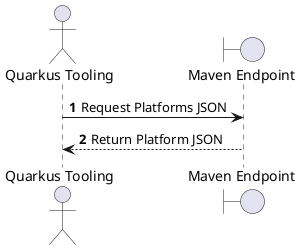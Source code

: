 @startuml
'https://plantuml.com/sequence-diagram

autonumber

actor "Quarkus Tooling" as qtu
boundary "Maven Endpoint" as maven

qtu -> maven: Request Platforms JSON
maven --> qtu: Return Platform JSON

@enduml